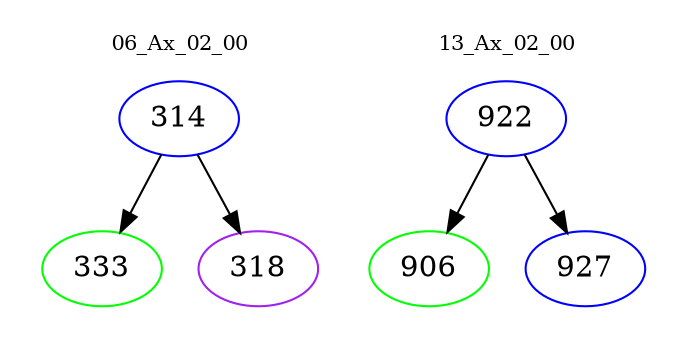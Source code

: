 digraph{
subgraph cluster_0 {
color = white
label = "06_Ax_02_00";
fontsize=10;
T0_314 [label="314", color="blue"]
T0_314 -> T0_333 [color="black"]
T0_333 [label="333", color="green"]
T0_314 -> T0_318 [color="black"]
T0_318 [label="318", color="purple"]
}
subgraph cluster_1 {
color = white
label = "13_Ax_02_00";
fontsize=10;
T1_922 [label="922", color="blue"]
T1_922 -> T1_906 [color="black"]
T1_906 [label="906", color="green"]
T1_922 -> T1_927 [color="black"]
T1_927 [label="927", color="blue"]
}
}
